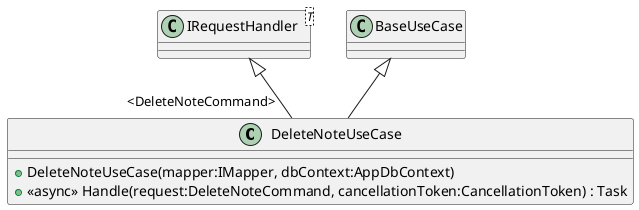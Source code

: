 @startuml
class DeleteNoteUseCase {
    + DeleteNoteUseCase(mapper:IMapper, dbContext:AppDbContext)
    + <<async>> Handle(request:DeleteNoteCommand, cancellationToken:CancellationToken) : Task
}
class "IRequestHandler"<T> {
}
BaseUseCase <|-- DeleteNoteUseCase
"IRequestHandler" <|-- "<DeleteNoteCommand>" DeleteNoteUseCase
@enduml

